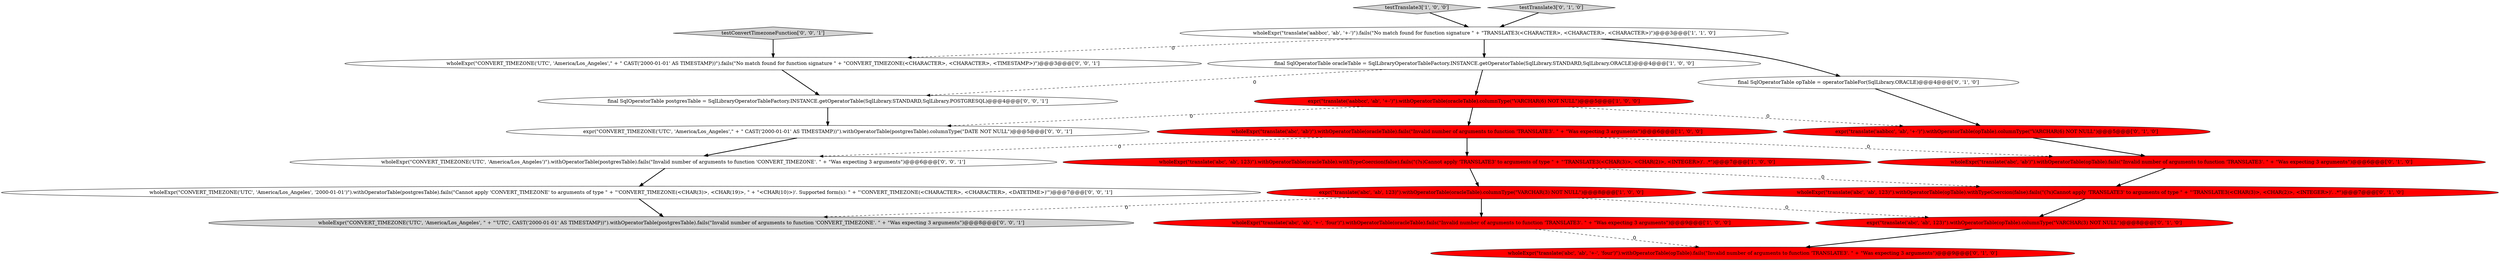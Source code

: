 digraph {
4 [style = filled, label = "expr(\"translate('abc', 'ab', 123)\").withOperatorTable(oracleTable).columnType(\"VARCHAR(3) NOT NULL\")@@@8@@@['1', '0', '0']", fillcolor = red, shape = ellipse image = "AAA1AAABBB1BBB"];
20 [style = filled, label = "expr(\"CONVERT_TIMEZONE('UTC', 'America/Los_Angeles',\" + \" CAST('2000-01-01' AS TIMESTAMP))\").withOperatorTable(postgresTable).columnType(\"DATE NOT NULL\")@@@5@@@['0', '0', '1']", fillcolor = white, shape = ellipse image = "AAA0AAABBB3BBB"];
19 [style = filled, label = "wholeExpr(\"CONVERT_TIMEZONE('UTC', 'America/Los_Angeles')\").withOperatorTable(postgresTable).fails(\"Invalid number of arguments to function 'CONVERT_TIMEZONE'. \" + \"Was expecting 3 arguments\")@@@6@@@['0', '0', '1']", fillcolor = white, shape = ellipse image = "AAA0AAABBB3BBB"];
5 [style = filled, label = "testTranslate3['1', '0', '0']", fillcolor = lightgray, shape = diamond image = "AAA0AAABBB1BBB"];
12 [style = filled, label = "final SqlOperatorTable opTable = operatorTableFor(SqlLibrary.ORACLE)@@@4@@@['0', '1', '0']", fillcolor = white, shape = ellipse image = "AAA0AAABBB2BBB"];
15 [style = filled, label = "final SqlOperatorTable postgresTable = SqlLibraryOperatorTableFactory.INSTANCE.getOperatorTable(SqlLibrary.STANDARD,SqlLibrary.POSTGRESQL)@@@4@@@['0', '0', '1']", fillcolor = white, shape = ellipse image = "AAA0AAABBB3BBB"];
2 [style = filled, label = "wholeExpr(\"translate('abc', 'ab', '+-', 'four')\").withOperatorTable(oracleTable).fails(\"Invalid number of arguments to function 'TRANSLATE3'. \" + \"Was expecting 3 arguments\")@@@9@@@['1', '0', '0']", fillcolor = red, shape = ellipse image = "AAA1AAABBB1BBB"];
14 [style = filled, label = "wholeExpr(\"translate('abc', 'ab', '+-', 'four')\").withOperatorTable(opTable).fails(\"Invalid number of arguments to function 'TRANSLATE3'. \" + \"Was expecting 3 arguments\")@@@9@@@['0', '1', '0']", fillcolor = red, shape = ellipse image = "AAA1AAABBB2BBB"];
11 [style = filled, label = "wholeExpr(\"translate('abc', 'ab', 123)\").withOperatorTable(opTable).withTypeCoercion(false).fails(\"(?s)Cannot apply 'TRANSLATE3' to arguments of type \" + \"'TRANSLATE3\(<CHAR\(3\)>, <CHAR\(2\)>, <INTEGER>\)'\. .*\")@@@7@@@['0', '1', '0']", fillcolor = red, shape = ellipse image = "AAA1AAABBB2BBB"];
18 [style = filled, label = "wholeExpr(\"CONVERT_TIMEZONE('UTC', 'America/Los_Angeles', '2000-01-01')\").withOperatorTable(postgresTable).fails(\"Cannot apply 'CONVERT_TIMEZONE' to arguments of type \" + \"'CONVERT_TIMEZONE\(<CHAR\(3\)>, <CHAR\(19\)>, \" + \"<CHAR\(10\)>\)'\. Supported form\(s\): \" + \"'CONVERT_TIMEZONE\(<CHARACTER>, <CHARACTER>, <DATETIME>\)'\")@@@7@@@['0', '0', '1']", fillcolor = white, shape = ellipse image = "AAA0AAABBB3BBB"];
6 [style = filled, label = "wholeExpr(\"translate('aabbcc', 'ab', '+-')\").fails(\"No match found for function signature \" + \"TRANSLATE3\(<CHARACTER>, <CHARACTER>, <CHARACTER>\)\")@@@3@@@['1', '1', '0']", fillcolor = white, shape = ellipse image = "AAA0AAABBB1BBB"];
21 [style = filled, label = "wholeExpr(\"CONVERT_TIMEZONE('UTC', 'America/Los_Angeles',\" + \" CAST('2000-01-01' AS TIMESTAMP))\").fails(\"No match found for function signature \" + \"CONVERT_TIMEZONE\(<CHARACTER>, <CHARACTER>, <TIMESTAMP>\)\")@@@3@@@['0', '0', '1']", fillcolor = white, shape = ellipse image = "AAA0AAABBB3BBB"];
9 [style = filled, label = "testTranslate3['0', '1', '0']", fillcolor = lightgray, shape = diamond image = "AAA0AAABBB2BBB"];
3 [style = filled, label = "wholeExpr(\"translate('abc', 'ab', 123)\").withOperatorTable(oracleTable).withTypeCoercion(false).fails(\"(?s)Cannot apply 'TRANSLATE3' to arguments of type \" + \"'TRANSLATE3\(<CHAR\(3\)>, <CHAR\(2\)>, <INTEGER>\)'\. .*\")@@@7@@@['1', '0', '0']", fillcolor = red, shape = ellipse image = "AAA1AAABBB1BBB"];
13 [style = filled, label = "expr(\"translate('abc', 'ab', 123)\").withOperatorTable(opTable).columnType(\"VARCHAR(3) NOT NULL\")@@@8@@@['0', '1', '0']", fillcolor = red, shape = ellipse image = "AAA1AAABBB2BBB"];
0 [style = filled, label = "expr(\"translate('aabbcc', 'ab', '+-')\").withOperatorTable(oracleTable).columnType(\"VARCHAR(6) NOT NULL\")@@@5@@@['1', '0', '0']", fillcolor = red, shape = ellipse image = "AAA1AAABBB1BBB"];
16 [style = filled, label = "testConvertTimezoneFunction['0', '0', '1']", fillcolor = lightgray, shape = diamond image = "AAA0AAABBB3BBB"];
7 [style = filled, label = "wholeExpr(\"translate('abc', 'ab')\").withOperatorTable(oracleTable).fails(\"Invalid number of arguments to function 'TRANSLATE3'. \" + \"Was expecting 3 arguments\")@@@6@@@['1', '0', '0']", fillcolor = red, shape = ellipse image = "AAA1AAABBB1BBB"];
10 [style = filled, label = "expr(\"translate('aabbcc', 'ab', '+-')\").withOperatorTable(opTable).columnType(\"VARCHAR(6) NOT NULL\")@@@5@@@['0', '1', '0']", fillcolor = red, shape = ellipse image = "AAA1AAABBB2BBB"];
17 [style = filled, label = "wholeExpr(\"CONVERT_TIMEZONE('UTC', 'America/Los_Angeles', \" + \"'UTC', CAST('2000-01-01' AS TIMESTAMP))\").withOperatorTable(postgresTable).fails(\"Invalid number of arguments to function 'CONVERT_TIMEZONE'. \" + \"Was expecting 3 arguments\")@@@8@@@['0', '0', '1']", fillcolor = lightgray, shape = ellipse image = "AAA0AAABBB3BBB"];
1 [style = filled, label = "final SqlOperatorTable oracleTable = SqlLibraryOperatorTableFactory.INSTANCE.getOperatorTable(SqlLibrary.STANDARD,SqlLibrary.ORACLE)@@@4@@@['1', '0', '0']", fillcolor = white, shape = ellipse image = "AAA0AAABBB1BBB"];
8 [style = filled, label = "wholeExpr(\"translate('abc', 'ab')\").withOperatorTable(opTable).fails(\"Invalid number of arguments to function 'TRANSLATE3'. \" + \"Was expecting 3 arguments\")@@@6@@@['0', '1', '0']", fillcolor = red, shape = ellipse image = "AAA1AAABBB2BBB"];
6->21 [style = dashed, label="0"];
19->18 [style = bold, label=""];
4->17 [style = dashed, label="0"];
1->15 [style = dashed, label="0"];
21->15 [style = bold, label=""];
7->8 [style = dashed, label="0"];
18->17 [style = bold, label=""];
1->0 [style = bold, label=""];
4->2 [style = bold, label=""];
0->20 [style = dashed, label="0"];
3->4 [style = bold, label=""];
0->10 [style = dashed, label="0"];
7->3 [style = bold, label=""];
9->6 [style = bold, label=""];
0->7 [style = bold, label=""];
6->1 [style = bold, label=""];
12->10 [style = bold, label=""];
5->6 [style = bold, label=""];
10->8 [style = bold, label=""];
2->14 [style = dashed, label="0"];
7->19 [style = dashed, label="0"];
15->20 [style = bold, label=""];
16->21 [style = bold, label=""];
11->13 [style = bold, label=""];
4->13 [style = dashed, label="0"];
20->19 [style = bold, label=""];
8->11 [style = bold, label=""];
13->14 [style = bold, label=""];
3->11 [style = dashed, label="0"];
6->12 [style = bold, label=""];
}
